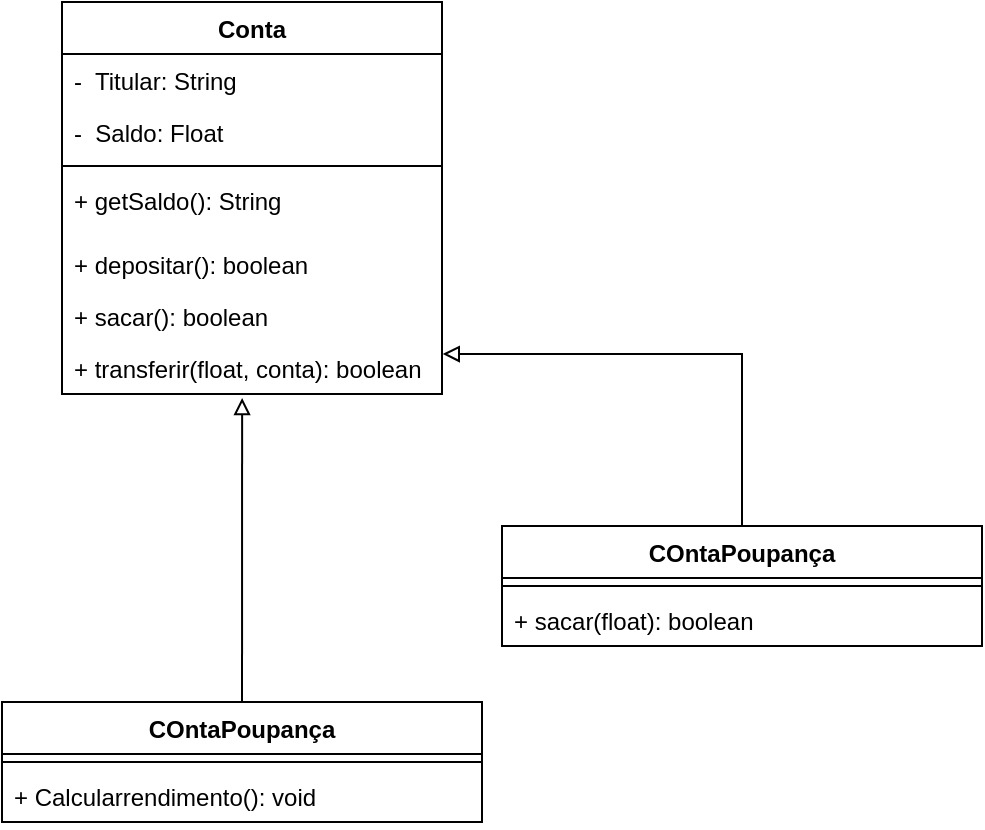 <mxfile>
    <diagram id="nkiO8wsCpvmSNRe8IvE8" name="Page-1">
        <mxGraphModel dx="465" dy="379" grid="1" gridSize="10" guides="1" tooltips="1" connect="1" arrows="1" fold="1" page="0" pageScale="1" pageWidth="850" pageHeight="1100" background="none" math="0" shadow="0">
            <root>
                <mxCell id="0"/>
                <mxCell id="1" parent="0"/>
                <mxCell id="46" value="Conta" style="swimlane;fontStyle=1;align=center;verticalAlign=top;childLayout=stackLayout;horizontal=1;startSize=26;horizontalStack=0;resizeParent=1;resizeParentMax=0;resizeLast=0;collapsible=1;marginBottom=0;whiteSpace=wrap;html=1;rounded=0;" vertex="1" parent="1">
                    <mxGeometry x="140" y="590" width="190" height="196" as="geometry"/>
                </mxCell>
                <mxCell id="47" value="-&amp;nbsp; Titular: String" style="text;strokeColor=none;fillColor=none;align=left;verticalAlign=top;spacingLeft=4;spacingRight=4;overflow=hidden;rotatable=0;points=[[0,0.5],[1,0.5]];portConstraint=eastwest;whiteSpace=wrap;html=1;rounded=0;" vertex="1" parent="46">
                    <mxGeometry y="26" width="190" height="26" as="geometry"/>
                </mxCell>
                <mxCell id="50" value="-&amp;nbsp; Saldo: Float" style="text;strokeColor=none;fillColor=none;align=left;verticalAlign=top;spacingLeft=4;spacingRight=4;overflow=hidden;rotatable=0;points=[[0,0.5],[1,0.5]];portConstraint=eastwest;whiteSpace=wrap;html=1;rounded=0;" vertex="1" parent="46">
                    <mxGeometry y="52" width="190" height="26" as="geometry"/>
                </mxCell>
                <mxCell id="48" value="" style="line;strokeWidth=1;fillColor=none;align=left;verticalAlign=middle;spacingTop=-1;spacingLeft=3;spacingRight=3;rotatable=0;labelPosition=right;points=[];portConstraint=eastwest;strokeColor=inherit;rounded=0;" vertex="1" parent="46">
                    <mxGeometry y="78" width="190" height="8" as="geometry"/>
                </mxCell>
                <mxCell id="49" value="+ getSaldo(): String" style="text;strokeColor=none;fillColor=none;align=left;verticalAlign=top;spacingLeft=4;spacingRight=4;overflow=hidden;rotatable=0;points=[[0,0.5],[1,0.5]];portConstraint=eastwest;whiteSpace=wrap;html=1;rounded=0;" vertex="1" parent="46">
                    <mxGeometry y="86" width="190" height="32" as="geometry"/>
                </mxCell>
                <mxCell id="51" value="+ depositar(): boolean" style="text;strokeColor=none;fillColor=none;align=left;verticalAlign=top;spacingLeft=4;spacingRight=4;overflow=hidden;rotatable=0;points=[[0,0.5],[1,0.5]];portConstraint=eastwest;whiteSpace=wrap;html=1;rounded=0;" vertex="1" parent="46">
                    <mxGeometry y="118" width="190" height="26" as="geometry"/>
                </mxCell>
                <mxCell id="52" value="+ sacar(): boolean" style="text;strokeColor=none;fillColor=none;align=left;verticalAlign=top;spacingLeft=4;spacingRight=4;overflow=hidden;rotatable=0;points=[[0,0.5],[1,0.5]];portConstraint=eastwest;whiteSpace=wrap;html=1;rounded=0;" vertex="1" parent="46">
                    <mxGeometry y="144" width="190" height="26" as="geometry"/>
                </mxCell>
                <mxCell id="53" value="+ transferir(float, conta): boolean" style="text;strokeColor=none;fillColor=none;align=left;verticalAlign=top;spacingLeft=4;spacingRight=4;overflow=hidden;rotatable=0;points=[[0,0.5],[1,0.5]];portConstraint=eastwest;whiteSpace=wrap;html=1;rounded=0;" vertex="1" parent="46">
                    <mxGeometry y="170" width="190" height="26" as="geometry"/>
                </mxCell>
                <mxCell id="55" value="COntaPoupança" style="swimlane;fontStyle=1;align=center;verticalAlign=top;childLayout=stackLayout;horizontal=1;startSize=26;horizontalStack=0;resizeParent=1;resizeParentMax=0;resizeLast=0;collapsible=1;marginBottom=0;whiteSpace=wrap;html=1;rounded=0;" vertex="1" parent="1">
                    <mxGeometry x="360" y="852" width="240" height="60" as="geometry"/>
                </mxCell>
                <mxCell id="57" value="" style="line;strokeWidth=1;fillColor=none;align=left;verticalAlign=middle;spacingTop=-1;spacingLeft=3;spacingRight=3;rotatable=0;labelPosition=right;points=[];portConstraint=eastwest;strokeColor=inherit;rounded=0;" vertex="1" parent="55">
                    <mxGeometry y="26" width="240" height="8" as="geometry"/>
                </mxCell>
                <mxCell id="58" value="+ sacar(float): boolean" style="text;strokeColor=none;fillColor=none;align=left;verticalAlign=top;spacingLeft=4;spacingRight=4;overflow=hidden;rotatable=0;points=[[0,0.5],[1,0.5]];portConstraint=eastwest;whiteSpace=wrap;html=1;rounded=0;" vertex="1" parent="55">
                    <mxGeometry y="34" width="240" height="26" as="geometry"/>
                </mxCell>
                <mxCell id="60" style="edgeStyle=none;html=1;entryX=1.002;entryY=0.231;entryDx=0;entryDy=0;entryPerimeter=0;endArrow=block;endFill=0;rounded=0;" edge="1" parent="1" source="55" target="53">
                    <mxGeometry relative="1" as="geometry">
                        <Array as="points">
                            <mxPoint x="480" y="766"/>
                        </Array>
                    </mxGeometry>
                </mxCell>
                <mxCell id="61" value="COntaPoupança" style="swimlane;fontStyle=1;align=center;verticalAlign=top;childLayout=stackLayout;horizontal=1;startSize=26;horizontalStack=0;resizeParent=1;resizeParentMax=0;resizeLast=0;collapsible=1;marginBottom=0;whiteSpace=wrap;html=1;rounded=0;" vertex="1" parent="1">
                    <mxGeometry x="110" y="940" width="240" height="60" as="geometry"/>
                </mxCell>
                <mxCell id="62" value="" style="line;strokeWidth=1;fillColor=none;align=left;verticalAlign=middle;spacingTop=-1;spacingLeft=3;spacingRight=3;rotatable=0;labelPosition=right;points=[];portConstraint=eastwest;strokeColor=inherit;rounded=0;" vertex="1" parent="61">
                    <mxGeometry y="26" width="240" height="8" as="geometry"/>
                </mxCell>
                <mxCell id="63" value="+ Calcularrendimento(): void" style="text;strokeColor=none;fillColor=none;align=left;verticalAlign=top;spacingLeft=4;spacingRight=4;overflow=hidden;rotatable=0;points=[[0,0.5],[1,0.5]];portConstraint=eastwest;whiteSpace=wrap;html=1;rounded=0;" vertex="1" parent="61">
                    <mxGeometry y="34" width="240" height="26" as="geometry"/>
                </mxCell>
                <mxCell id="65" style="edgeStyle=none;html=1;entryX=0.474;entryY=1.077;entryDx=0;entryDy=0;entryPerimeter=0;endArrow=block;endFill=0;rounded=0;" edge="1" parent="1" source="61" target="53">
                    <mxGeometry relative="1" as="geometry"/>
                </mxCell>
            </root>
        </mxGraphModel>
    </diagram>
</mxfile>